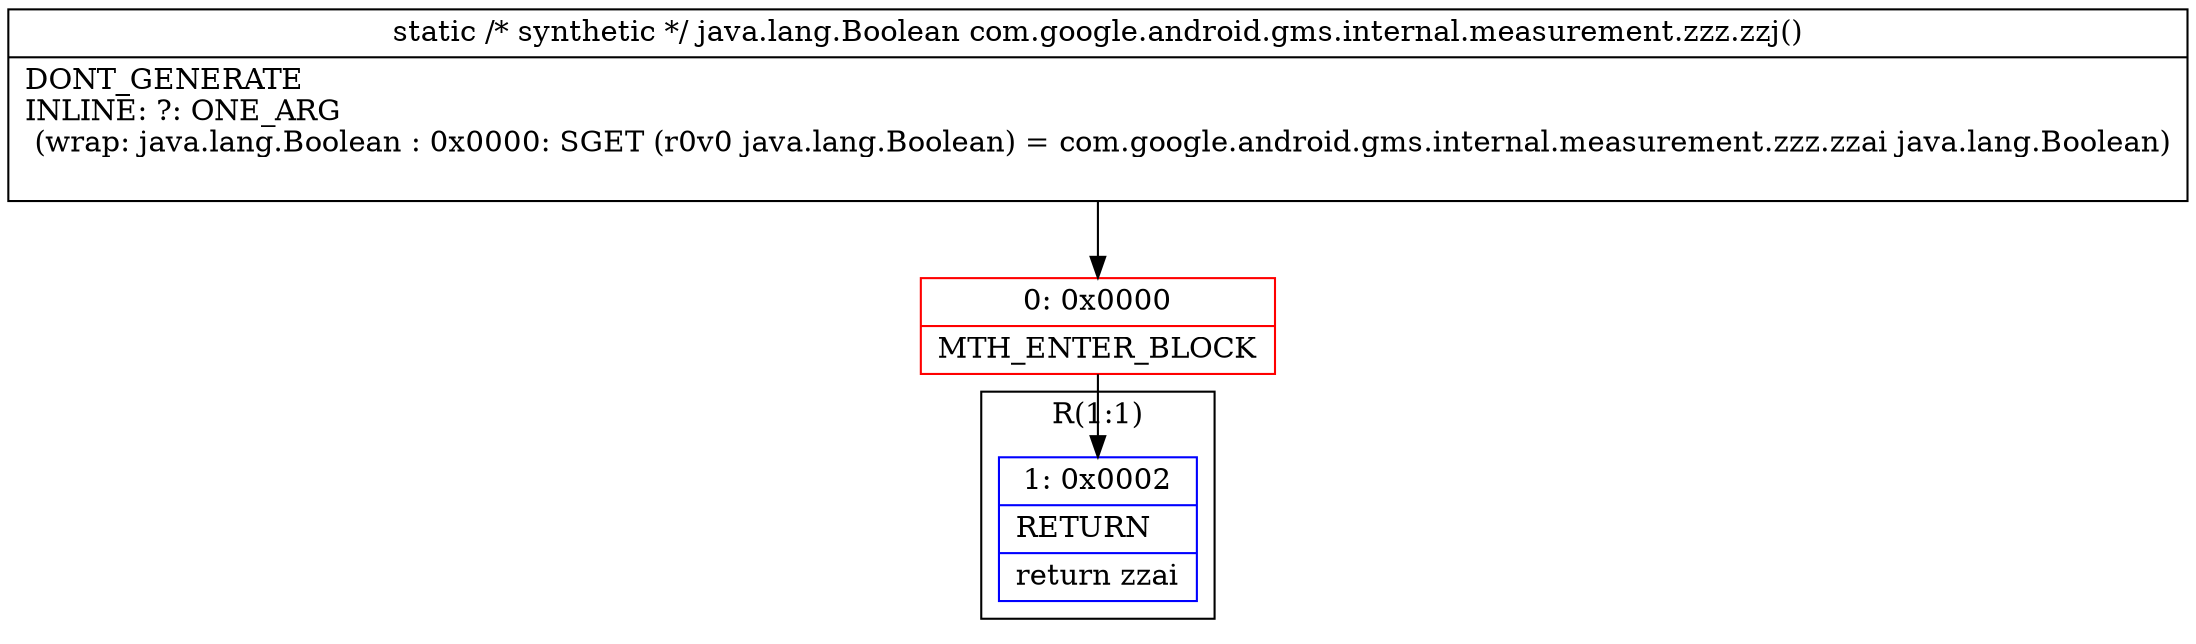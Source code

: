 digraph "CFG forcom.google.android.gms.internal.measurement.zzz.zzj()Ljava\/lang\/Boolean;" {
subgraph cluster_Region_1703319462 {
label = "R(1:1)";
node [shape=record,color=blue];
Node_1 [shape=record,label="{1\:\ 0x0002|RETURN\l|return zzai\l}"];
}
Node_0 [shape=record,color=red,label="{0\:\ 0x0000|MTH_ENTER_BLOCK\l}"];
MethodNode[shape=record,label="{static \/* synthetic *\/ java.lang.Boolean com.google.android.gms.internal.measurement.zzz.zzj()  | DONT_GENERATE\lINLINE: ?: ONE_ARG  \l  (wrap: java.lang.Boolean : 0x0000: SGET  (r0v0 java.lang.Boolean) =  com.google.android.gms.internal.measurement.zzz.zzai java.lang.Boolean)\l\l}"];
MethodNode -> Node_0;
Node_0 -> Node_1;
}

